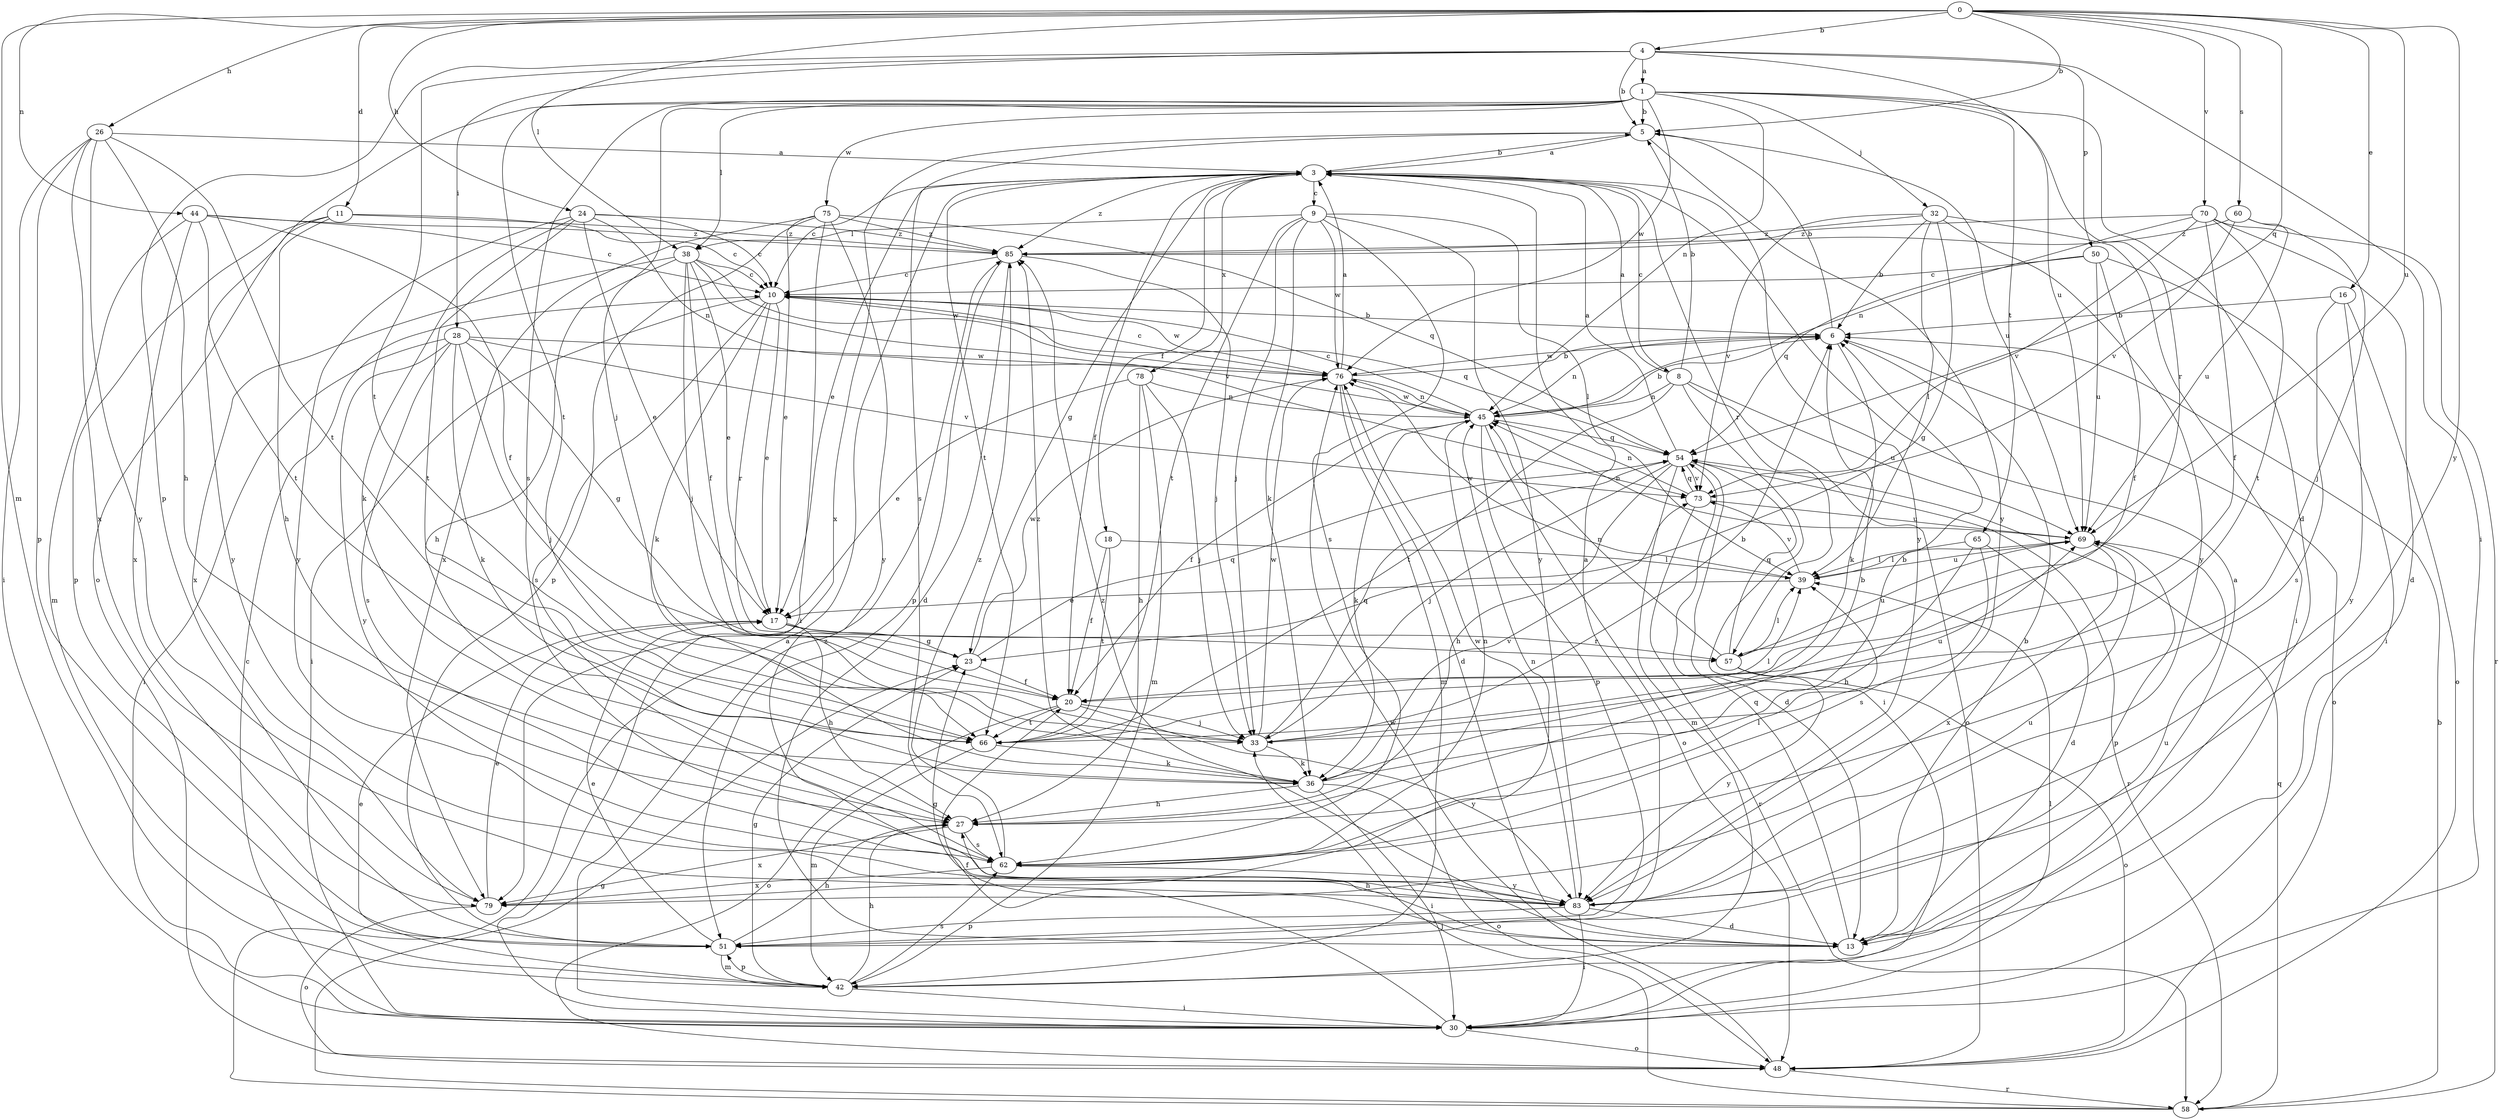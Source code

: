 strict digraph  {
0;
1;
3;
4;
5;
6;
8;
9;
10;
11;
13;
16;
17;
18;
20;
23;
24;
26;
27;
28;
30;
32;
33;
36;
38;
39;
42;
44;
45;
48;
50;
51;
54;
57;
58;
60;
62;
65;
66;
69;
70;
73;
75;
76;
78;
79;
83;
85;
0 -> 4  [label=b];
0 -> 5  [label=b];
0 -> 11  [label=d];
0 -> 16  [label=e];
0 -> 24  [label=h];
0 -> 26  [label=h];
0 -> 38  [label=l];
0 -> 42  [label=m];
0 -> 44  [label=n];
0 -> 54  [label=q];
0 -> 60  [label=s];
0 -> 69  [label=u];
0 -> 70  [label=v];
0 -> 83  [label=y];
1 -> 5  [label=b];
1 -> 13  [label=d];
1 -> 32  [label=j];
1 -> 33  [label=j];
1 -> 38  [label=l];
1 -> 45  [label=n];
1 -> 48  [label=o];
1 -> 57  [label=r];
1 -> 62  [label=s];
1 -> 65  [label=t];
1 -> 66  [label=t];
1 -> 75  [label=w];
1 -> 76  [label=w];
3 -> 5  [label=b];
3 -> 8  [label=c];
3 -> 9  [label=c];
3 -> 10  [label=c];
3 -> 17  [label=e];
3 -> 18  [label=f];
3 -> 20  [label=f];
3 -> 23  [label=g];
3 -> 57  [label=r];
3 -> 66  [label=t];
3 -> 78  [label=x];
3 -> 83  [label=y];
3 -> 85  [label=z];
4 -> 1  [label=a];
4 -> 5  [label=b];
4 -> 28  [label=i];
4 -> 30  [label=i];
4 -> 50  [label=p];
4 -> 51  [label=p];
4 -> 66  [label=t];
4 -> 69  [label=u];
5 -> 3  [label=a];
5 -> 62  [label=s];
5 -> 69  [label=u];
5 -> 79  [label=x];
5 -> 83  [label=y];
6 -> 5  [label=b];
6 -> 36  [label=k];
6 -> 45  [label=n];
6 -> 48  [label=o];
6 -> 76  [label=w];
8 -> 3  [label=a];
8 -> 5  [label=b];
8 -> 30  [label=i];
8 -> 45  [label=n];
8 -> 48  [label=o];
8 -> 66  [label=t];
8 -> 69  [label=u];
9 -> 33  [label=j];
9 -> 36  [label=k];
9 -> 38  [label=l];
9 -> 39  [label=l];
9 -> 62  [label=s];
9 -> 66  [label=t];
9 -> 76  [label=w];
9 -> 83  [label=y];
10 -> 6  [label=b];
10 -> 17  [label=e];
10 -> 30  [label=i];
10 -> 36  [label=k];
10 -> 54  [label=q];
10 -> 57  [label=r];
10 -> 62  [label=s];
10 -> 76  [label=w];
11 -> 10  [label=c];
11 -> 27  [label=h];
11 -> 51  [label=p];
11 -> 83  [label=y];
11 -> 85  [label=z];
13 -> 6  [label=b];
13 -> 23  [label=g];
13 -> 27  [label=h];
13 -> 54  [label=q];
13 -> 69  [label=u];
13 -> 85  [label=z];
16 -> 6  [label=b];
16 -> 48  [label=o];
16 -> 62  [label=s];
16 -> 83  [label=y];
17 -> 23  [label=g];
17 -> 27  [label=h];
17 -> 57  [label=r];
18 -> 20  [label=f];
18 -> 39  [label=l];
18 -> 66  [label=t];
20 -> 33  [label=j];
20 -> 48  [label=o];
20 -> 66  [label=t];
20 -> 83  [label=y];
23 -> 20  [label=f];
23 -> 54  [label=q];
23 -> 76  [label=w];
24 -> 10  [label=c];
24 -> 17  [label=e];
24 -> 36  [label=k];
24 -> 45  [label=n];
24 -> 66  [label=t];
24 -> 83  [label=y];
24 -> 85  [label=z];
26 -> 3  [label=a];
26 -> 27  [label=h];
26 -> 30  [label=i];
26 -> 51  [label=p];
26 -> 66  [label=t];
26 -> 79  [label=x];
26 -> 83  [label=y];
27 -> 6  [label=b];
27 -> 62  [label=s];
27 -> 79  [label=x];
28 -> 23  [label=g];
28 -> 30  [label=i];
28 -> 33  [label=j];
28 -> 36  [label=k];
28 -> 62  [label=s];
28 -> 73  [label=v];
28 -> 76  [label=w];
28 -> 83  [label=y];
30 -> 10  [label=c];
30 -> 20  [label=f];
30 -> 39  [label=l];
30 -> 48  [label=o];
30 -> 85  [label=z];
32 -> 6  [label=b];
32 -> 23  [label=g];
32 -> 30  [label=i];
32 -> 39  [label=l];
32 -> 73  [label=v];
32 -> 83  [label=y];
32 -> 85  [label=z];
33 -> 6  [label=b];
33 -> 36  [label=k];
33 -> 54  [label=q];
33 -> 69  [label=u];
33 -> 76  [label=w];
36 -> 6  [label=b];
36 -> 27  [label=h];
36 -> 30  [label=i];
36 -> 48  [label=o];
36 -> 73  [label=v];
36 -> 85  [label=z];
38 -> 10  [label=c];
38 -> 17  [label=e];
38 -> 20  [label=f];
38 -> 27  [label=h];
38 -> 33  [label=j];
38 -> 73  [label=v];
38 -> 76  [label=w];
38 -> 79  [label=x];
39 -> 17  [label=e];
39 -> 69  [label=u];
39 -> 73  [label=v];
39 -> 76  [label=w];
42 -> 3  [label=a];
42 -> 17  [label=e];
42 -> 23  [label=g];
42 -> 27  [label=h];
42 -> 30  [label=i];
42 -> 51  [label=p];
42 -> 62  [label=s];
44 -> 10  [label=c];
44 -> 20  [label=f];
44 -> 42  [label=m];
44 -> 66  [label=t];
44 -> 79  [label=x];
44 -> 85  [label=z];
45 -> 6  [label=b];
45 -> 10  [label=c];
45 -> 20  [label=f];
45 -> 36  [label=k];
45 -> 48  [label=o];
45 -> 51  [label=p];
45 -> 54  [label=q];
45 -> 76  [label=w];
48 -> 58  [label=r];
48 -> 76  [label=w];
50 -> 10  [label=c];
50 -> 20  [label=f];
50 -> 30  [label=i];
50 -> 54  [label=q];
50 -> 69  [label=u];
51 -> 3  [label=a];
51 -> 17  [label=e];
51 -> 27  [label=h];
51 -> 42  [label=m];
54 -> 3  [label=a];
54 -> 13  [label=d];
54 -> 27  [label=h];
54 -> 33  [label=j];
54 -> 42  [label=m];
54 -> 58  [label=r];
54 -> 73  [label=v];
57 -> 39  [label=l];
57 -> 45  [label=n];
57 -> 48  [label=o];
57 -> 54  [label=q];
57 -> 69  [label=u];
57 -> 83  [label=y];
58 -> 3  [label=a];
58 -> 6  [label=b];
58 -> 23  [label=g];
58 -> 33  [label=j];
58 -> 54  [label=q];
60 -> 33  [label=j];
60 -> 69  [label=u];
60 -> 73  [label=v];
60 -> 85  [label=z];
62 -> 39  [label=l];
62 -> 45  [label=n];
62 -> 79  [label=x];
62 -> 83  [label=y];
62 -> 85  [label=z];
65 -> 13  [label=d];
65 -> 27  [label=h];
65 -> 39  [label=l];
65 -> 62  [label=s];
66 -> 36  [label=k];
66 -> 39  [label=l];
66 -> 42  [label=m];
69 -> 39  [label=l];
69 -> 45  [label=n];
69 -> 51  [label=p];
69 -> 79  [label=x];
70 -> 13  [label=d];
70 -> 20  [label=f];
70 -> 45  [label=n];
70 -> 58  [label=r];
70 -> 66  [label=t];
70 -> 73  [label=v];
70 -> 85  [label=z];
73 -> 45  [label=n];
73 -> 54  [label=q];
73 -> 58  [label=r];
73 -> 69  [label=u];
75 -> 17  [label=e];
75 -> 30  [label=i];
75 -> 51  [label=p];
75 -> 54  [label=q];
75 -> 79  [label=x];
75 -> 83  [label=y];
75 -> 85  [label=z];
76 -> 3  [label=a];
76 -> 6  [label=b];
76 -> 10  [label=c];
76 -> 13  [label=d];
76 -> 42  [label=m];
76 -> 45  [label=n];
78 -> 17  [label=e];
78 -> 27  [label=h];
78 -> 33  [label=j];
78 -> 42  [label=m];
78 -> 45  [label=n];
79 -> 17  [label=e];
79 -> 45  [label=n];
79 -> 48  [label=o];
83 -> 13  [label=d];
83 -> 30  [label=i];
83 -> 51  [label=p];
83 -> 69  [label=u];
83 -> 76  [label=w];
85 -> 10  [label=c];
85 -> 13  [label=d];
85 -> 33  [label=j];
85 -> 51  [label=p];
}
